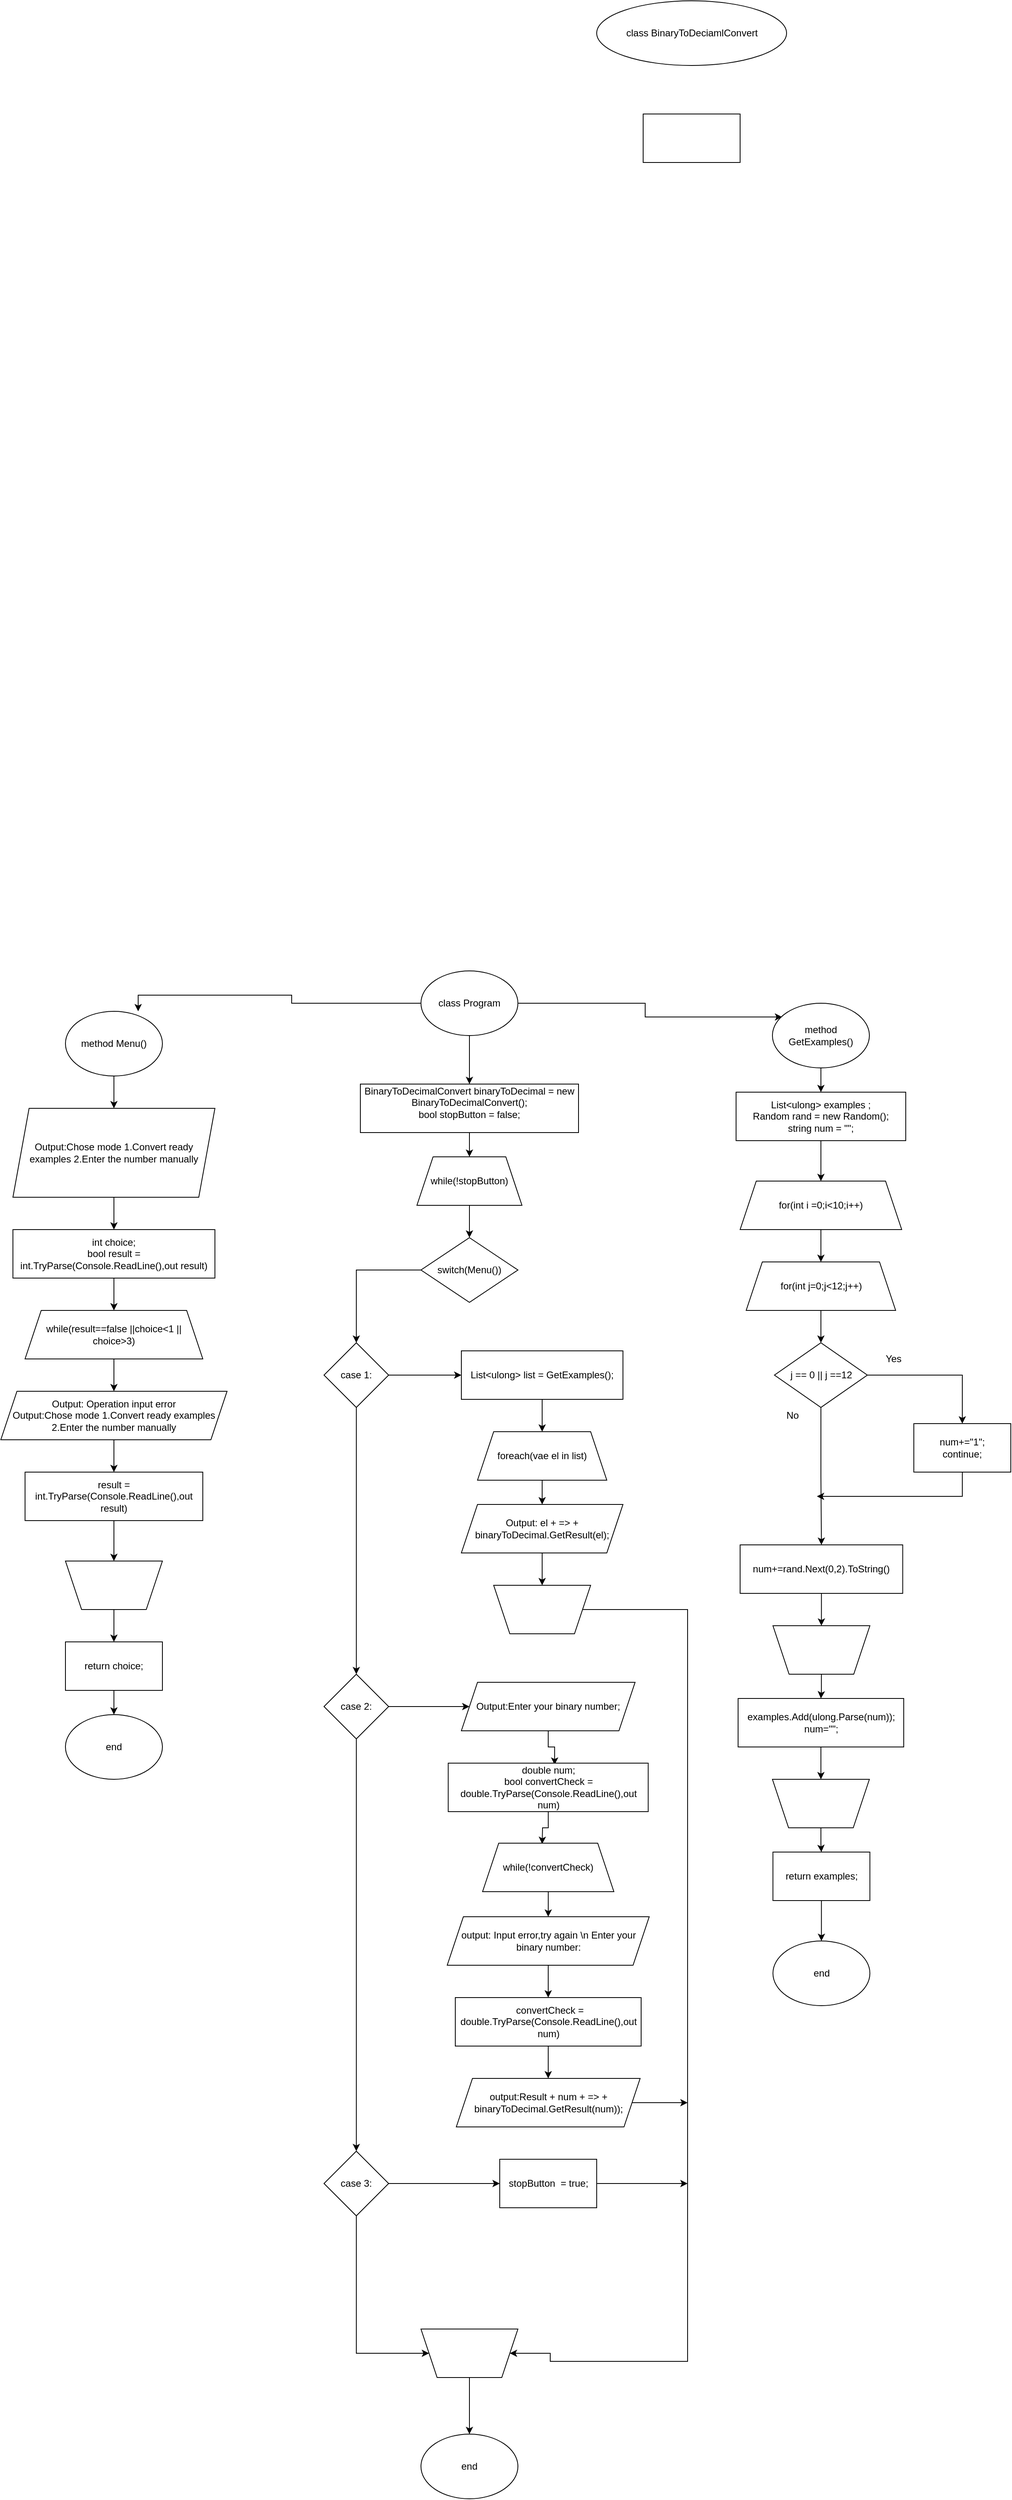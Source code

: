 <mxfile version="15.5.0" type="github">
  <diagram id="lxE2VkOdqUIYpiyDrDei" name="Page-1">
    <mxGraphModel dx="868" dy="1690" grid="1" gridSize="10" guides="1" tooltips="1" connect="1" arrows="1" fold="1" page="1" pageScale="1" pageWidth="827" pageHeight="1169" math="0" shadow="0">
      <root>
        <mxCell id="0" />
        <mxCell id="1" parent="0" />
        <mxCell id="0BagbGhijmzTopwAj-QU-45" style="edgeStyle=orthogonalEdgeStyle;rounded=0;orthogonalLoop=1;jettySize=auto;html=1;entryX=0.5;entryY=0;entryDx=0;entryDy=0;" parent="1" source="0BagbGhijmzTopwAj-QU-1" target="0BagbGhijmzTopwAj-QU-44" edge="1">
          <mxGeometry relative="1" as="geometry" />
        </mxCell>
        <mxCell id="0BagbGhijmzTopwAj-QU-49" style="edgeStyle=orthogonalEdgeStyle;rounded=0;orthogonalLoop=1;jettySize=auto;html=1;entryX=0.75;entryY=0;entryDx=0;entryDy=0;entryPerimeter=0;" parent="1" source="0BagbGhijmzTopwAj-QU-1" target="0BagbGhijmzTopwAj-QU-3" edge="1">
          <mxGeometry relative="1" as="geometry" />
        </mxCell>
        <mxCell id="0BagbGhijmzTopwAj-QU-50" style="edgeStyle=orthogonalEdgeStyle;rounded=0;orthogonalLoop=1;jettySize=auto;html=1;entryX=0.1;entryY=0.213;entryDx=0;entryDy=0;entryPerimeter=0;" parent="1" source="0BagbGhijmzTopwAj-QU-1" target="0BagbGhijmzTopwAj-QU-20" edge="1">
          <mxGeometry relative="1" as="geometry">
            <mxPoint x="940" y="150" as="targetPoint" />
          </mxGeometry>
        </mxCell>
        <mxCell id="0BagbGhijmzTopwAj-QU-1" value="сlass Program" style="ellipse;whiteSpace=wrap;html=1;" parent="1" vertex="1">
          <mxGeometry x="520" y="90" width="120" height="80" as="geometry" />
        </mxCell>
        <mxCell id="0BagbGhijmzTopwAj-QU-5" style="edgeStyle=orthogonalEdgeStyle;rounded=0;orthogonalLoop=1;jettySize=auto;html=1;" parent="1" source="0BagbGhijmzTopwAj-QU-3" target="0BagbGhijmzTopwAj-QU-4" edge="1">
          <mxGeometry relative="1" as="geometry" />
        </mxCell>
        <mxCell id="0BagbGhijmzTopwAj-QU-3" value="method Menu()" style="ellipse;whiteSpace=wrap;html=1;" parent="1" vertex="1">
          <mxGeometry x="80" y="140" width="120" height="80" as="geometry" />
        </mxCell>
        <mxCell id="0BagbGhijmzTopwAj-QU-7" style="edgeStyle=orthogonalEdgeStyle;rounded=0;orthogonalLoop=1;jettySize=auto;html=1;entryX=0.5;entryY=0;entryDx=0;entryDy=0;" parent="1" source="0BagbGhijmzTopwAj-QU-4" target="0BagbGhijmzTopwAj-QU-6" edge="1">
          <mxGeometry relative="1" as="geometry" />
        </mxCell>
        <mxCell id="0BagbGhijmzTopwAj-QU-4" value="Output:Chose mode 1.Convert ready examples 2.Enter the number manually" style="shape=parallelogram;perimeter=parallelogramPerimeter;whiteSpace=wrap;html=1;fixedSize=1;" parent="1" vertex="1">
          <mxGeometry x="15" y="260" width="250" height="110" as="geometry" />
        </mxCell>
        <mxCell id="0BagbGhijmzTopwAj-QU-9" style="edgeStyle=orthogonalEdgeStyle;rounded=0;orthogonalLoop=1;jettySize=auto;html=1;entryX=0.5;entryY=0;entryDx=0;entryDy=0;" parent="1" source="0BagbGhijmzTopwAj-QU-6" target="0BagbGhijmzTopwAj-QU-8" edge="1">
          <mxGeometry relative="1" as="geometry" />
        </mxCell>
        <mxCell id="0BagbGhijmzTopwAj-QU-6" value="int choice;&lt;br&gt;bool result = int.TryParse(Console.ReadLine(),out result)" style="rounded=0;whiteSpace=wrap;html=1;" parent="1" vertex="1">
          <mxGeometry x="15" y="410" width="250" height="60" as="geometry" />
        </mxCell>
        <mxCell id="0BagbGhijmzTopwAj-QU-11" style="edgeStyle=orthogonalEdgeStyle;rounded=0;orthogonalLoop=1;jettySize=auto;html=1;entryX=0.5;entryY=0;entryDx=0;entryDy=0;" parent="1" source="0BagbGhijmzTopwAj-QU-8" target="0BagbGhijmzTopwAj-QU-10" edge="1">
          <mxGeometry relative="1" as="geometry" />
        </mxCell>
        <mxCell id="0BagbGhijmzTopwAj-QU-8" value="while(result==false ||choice&amp;lt;1 || choice&amp;gt;3)" style="shape=trapezoid;perimeter=trapezoidPerimeter;whiteSpace=wrap;html=1;fixedSize=1;" parent="1" vertex="1">
          <mxGeometry x="30" y="510" width="220" height="60" as="geometry" />
        </mxCell>
        <mxCell id="0BagbGhijmzTopwAj-QU-13" style="edgeStyle=orthogonalEdgeStyle;rounded=0;orthogonalLoop=1;jettySize=auto;html=1;entryX=0.5;entryY=0;entryDx=0;entryDy=0;" parent="1" source="0BagbGhijmzTopwAj-QU-10" target="0BagbGhijmzTopwAj-QU-12" edge="1">
          <mxGeometry relative="1" as="geometry" />
        </mxCell>
        <mxCell id="0BagbGhijmzTopwAj-QU-10" value="Output: Operation input error&lt;br&gt;Output:Chose mode 1.Convert ready examples 2.Enter the number manually" style="shape=parallelogram;perimeter=parallelogramPerimeter;whiteSpace=wrap;html=1;fixedSize=1;" parent="1" vertex="1">
          <mxGeometry y="610" width="280" height="60" as="geometry" />
        </mxCell>
        <mxCell id="0BagbGhijmzTopwAj-QU-15" style="edgeStyle=orthogonalEdgeStyle;rounded=0;orthogonalLoop=1;jettySize=auto;html=1;entryX=0.5;entryY=1;entryDx=0;entryDy=0;" parent="1" source="0BagbGhijmzTopwAj-QU-12" target="0BagbGhijmzTopwAj-QU-14" edge="1">
          <mxGeometry relative="1" as="geometry" />
        </mxCell>
        <mxCell id="0BagbGhijmzTopwAj-QU-12" value="&lt;span&gt;result = int.TryParse(Console.ReadLine(),out result)&lt;/span&gt;" style="rounded=0;whiteSpace=wrap;html=1;" parent="1" vertex="1">
          <mxGeometry x="30" y="710" width="220" height="60" as="geometry" />
        </mxCell>
        <mxCell id="0BagbGhijmzTopwAj-QU-17" style="edgeStyle=orthogonalEdgeStyle;rounded=0;orthogonalLoop=1;jettySize=auto;html=1;entryX=0.5;entryY=0;entryDx=0;entryDy=0;" parent="1" source="0BagbGhijmzTopwAj-QU-14" target="0BagbGhijmzTopwAj-QU-16" edge="1">
          <mxGeometry relative="1" as="geometry" />
        </mxCell>
        <mxCell id="0BagbGhijmzTopwAj-QU-14" value="" style="shape=trapezoid;perimeter=trapezoidPerimeter;whiteSpace=wrap;html=1;fixedSize=1;direction=west;" parent="1" vertex="1">
          <mxGeometry x="80" y="820" width="120" height="60" as="geometry" />
        </mxCell>
        <mxCell id="0BagbGhijmzTopwAj-QU-19" style="edgeStyle=orthogonalEdgeStyle;rounded=0;orthogonalLoop=1;jettySize=auto;html=1;entryX=0.5;entryY=0;entryDx=0;entryDy=0;" parent="1" source="0BagbGhijmzTopwAj-QU-16" target="0BagbGhijmzTopwAj-QU-18" edge="1">
          <mxGeometry relative="1" as="geometry" />
        </mxCell>
        <mxCell id="0BagbGhijmzTopwAj-QU-16" value="return choice;" style="rounded=0;whiteSpace=wrap;html=1;" parent="1" vertex="1">
          <mxGeometry x="80" y="920" width="120" height="60" as="geometry" />
        </mxCell>
        <mxCell id="0BagbGhijmzTopwAj-QU-18" value="end" style="ellipse;whiteSpace=wrap;html=1;" parent="1" vertex="1">
          <mxGeometry x="80" y="1010" width="120" height="80" as="geometry" />
        </mxCell>
        <mxCell id="0BagbGhijmzTopwAj-QU-22" style="edgeStyle=orthogonalEdgeStyle;rounded=0;orthogonalLoop=1;jettySize=auto;html=1;entryX=0.5;entryY=0;entryDx=0;entryDy=0;" parent="1" source="0BagbGhijmzTopwAj-QU-20" target="0BagbGhijmzTopwAj-QU-21" edge="1">
          <mxGeometry relative="1" as="geometry" />
        </mxCell>
        <mxCell id="0BagbGhijmzTopwAj-QU-20" value="method GetExamples()" style="ellipse;whiteSpace=wrap;html=1;" parent="1" vertex="1">
          <mxGeometry x="955" y="130" width="120" height="80" as="geometry" />
        </mxCell>
        <mxCell id="0BagbGhijmzTopwAj-QU-24" style="edgeStyle=orthogonalEdgeStyle;rounded=0;orthogonalLoop=1;jettySize=auto;html=1;entryX=0.5;entryY=0;entryDx=0;entryDy=0;" parent="1" source="0BagbGhijmzTopwAj-QU-21" target="0BagbGhijmzTopwAj-QU-23" edge="1">
          <mxGeometry relative="1" as="geometry" />
        </mxCell>
        <mxCell id="0BagbGhijmzTopwAj-QU-21" value="List&amp;lt;ulong&amp;gt; examples ;&lt;br&gt;Random rand = new Random();&lt;br&gt;string num = &quot;&quot;;" style="rounded=0;whiteSpace=wrap;html=1;" parent="1" vertex="1">
          <mxGeometry x="910" y="240" width="210" height="60" as="geometry" />
        </mxCell>
        <mxCell id="0BagbGhijmzTopwAj-QU-26" style="edgeStyle=orthogonalEdgeStyle;rounded=0;orthogonalLoop=1;jettySize=auto;html=1;" parent="1" source="0BagbGhijmzTopwAj-QU-23" target="0BagbGhijmzTopwAj-QU-25" edge="1">
          <mxGeometry relative="1" as="geometry" />
        </mxCell>
        <mxCell id="0BagbGhijmzTopwAj-QU-23" value="for(int i =0;i&amp;lt;10;i++)" style="shape=trapezoid;perimeter=trapezoidPerimeter;whiteSpace=wrap;html=1;fixedSize=1;" parent="1" vertex="1">
          <mxGeometry x="915" y="350" width="200" height="60" as="geometry" />
        </mxCell>
        <mxCell id="0BagbGhijmzTopwAj-QU-28" style="edgeStyle=orthogonalEdgeStyle;rounded=0;orthogonalLoop=1;jettySize=auto;html=1;" parent="1" source="0BagbGhijmzTopwAj-QU-25" target="0BagbGhijmzTopwAj-QU-27" edge="1">
          <mxGeometry relative="1" as="geometry" />
        </mxCell>
        <mxCell id="0BagbGhijmzTopwAj-QU-25" value="for(int j=0;j&amp;lt;12;j++)" style="shape=trapezoid;perimeter=trapezoidPerimeter;whiteSpace=wrap;html=1;fixedSize=1;" parent="1" vertex="1">
          <mxGeometry x="922.5" y="450" width="185" height="60" as="geometry" />
        </mxCell>
        <mxCell id="0BagbGhijmzTopwAj-QU-30" style="edgeStyle=orthogonalEdgeStyle;rounded=0;orthogonalLoop=1;jettySize=auto;html=1;entryX=0.5;entryY=0;entryDx=0;entryDy=0;" parent="1" source="0BagbGhijmzTopwAj-QU-27" target="0BagbGhijmzTopwAj-QU-29" edge="1">
          <mxGeometry relative="1" as="geometry" />
        </mxCell>
        <mxCell id="0BagbGhijmzTopwAj-QU-32" style="edgeStyle=orthogonalEdgeStyle;rounded=0;orthogonalLoop=1;jettySize=auto;html=1;entryX=0.5;entryY=0;entryDx=0;entryDy=0;" parent="1" source="0BagbGhijmzTopwAj-QU-27" target="0BagbGhijmzTopwAj-QU-34" edge="1">
          <mxGeometry relative="1" as="geometry">
            <mxPoint x="1015" y="750" as="targetPoint" />
          </mxGeometry>
        </mxCell>
        <mxCell id="0BagbGhijmzTopwAj-QU-27" value="j == 0 || j ==12" style="rhombus;whiteSpace=wrap;html=1;" parent="1" vertex="1">
          <mxGeometry x="957.5" y="550" width="115" height="80" as="geometry" />
        </mxCell>
        <mxCell id="0BagbGhijmzTopwAj-QU-33" style="edgeStyle=orthogonalEdgeStyle;rounded=0;orthogonalLoop=1;jettySize=auto;html=1;" parent="1" source="0BagbGhijmzTopwAj-QU-29" edge="1">
          <mxGeometry relative="1" as="geometry">
            <mxPoint x="1010" y="740" as="targetPoint" />
            <Array as="points">
              <mxPoint x="1190" y="740" />
              <mxPoint x="1040" y="740" />
            </Array>
          </mxGeometry>
        </mxCell>
        <mxCell id="0BagbGhijmzTopwAj-QU-29" value="num+=&quot;1&quot;;&lt;br&gt;continue;" style="rounded=0;whiteSpace=wrap;html=1;" parent="1" vertex="1">
          <mxGeometry x="1130" y="650" width="120" height="60" as="geometry" />
        </mxCell>
        <mxCell id="0BagbGhijmzTopwAj-QU-31" value="Yes" style="text;html=1;strokeColor=none;fillColor=none;align=center;verticalAlign=middle;whiteSpace=wrap;rounded=0;" parent="1" vertex="1">
          <mxGeometry x="1075" y="555" width="60" height="30" as="geometry" />
        </mxCell>
        <mxCell id="0BagbGhijmzTopwAj-QU-37" style="edgeStyle=orthogonalEdgeStyle;rounded=0;orthogonalLoop=1;jettySize=auto;html=1;" parent="1" source="0BagbGhijmzTopwAj-QU-34" target="0BagbGhijmzTopwAj-QU-36" edge="1">
          <mxGeometry relative="1" as="geometry" />
        </mxCell>
        <mxCell id="0BagbGhijmzTopwAj-QU-34" value="num+=rand.Next(0,2).ToString()" style="rounded=0;whiteSpace=wrap;html=1;" parent="1" vertex="1">
          <mxGeometry x="915" y="800" width="201.25" height="60" as="geometry" />
        </mxCell>
        <mxCell id="0BagbGhijmzTopwAj-QU-39" style="edgeStyle=orthogonalEdgeStyle;rounded=0;orthogonalLoop=1;jettySize=auto;html=1;entryX=0.5;entryY=0;entryDx=0;entryDy=0;" parent="1" source="0BagbGhijmzTopwAj-QU-36" target="0BagbGhijmzTopwAj-QU-38" edge="1">
          <mxGeometry relative="1" as="geometry" />
        </mxCell>
        <mxCell id="0BagbGhijmzTopwAj-QU-36" value="" style="shape=trapezoid;perimeter=trapezoidPerimeter;whiteSpace=wrap;html=1;fixedSize=1;direction=west;" parent="1" vertex="1">
          <mxGeometry x="955.63" y="900" width="120" height="60" as="geometry" />
        </mxCell>
        <mxCell id="0BagbGhijmzTopwAj-QU-41" style="edgeStyle=orthogonalEdgeStyle;rounded=0;orthogonalLoop=1;jettySize=auto;html=1;" parent="1" source="0BagbGhijmzTopwAj-QU-38" target="0BagbGhijmzTopwAj-QU-40" edge="1">
          <mxGeometry relative="1" as="geometry" />
        </mxCell>
        <mxCell id="0BagbGhijmzTopwAj-QU-38" value="examples.Add(ulong.Parse(num));&lt;br&gt;num=&quot;&quot;;" style="rounded=0;whiteSpace=wrap;html=1;" parent="1" vertex="1">
          <mxGeometry x="912.5" y="990" width="205" height="60" as="geometry" />
        </mxCell>
        <mxCell id="0BagbGhijmzTopwAj-QU-43" style="edgeStyle=orthogonalEdgeStyle;rounded=0;orthogonalLoop=1;jettySize=auto;html=1;" parent="1" source="0BagbGhijmzTopwAj-QU-40" target="0BagbGhijmzTopwAj-QU-42" edge="1">
          <mxGeometry relative="1" as="geometry" />
        </mxCell>
        <mxCell id="0BagbGhijmzTopwAj-QU-40" value="" style="shape=trapezoid;perimeter=trapezoidPerimeter;whiteSpace=wrap;html=1;fixedSize=1;direction=west;" parent="1" vertex="1">
          <mxGeometry x="955" y="1090" width="120" height="60" as="geometry" />
        </mxCell>
        <mxCell id="0BagbGhijmzTopwAj-QU-94" style="edgeStyle=orthogonalEdgeStyle;rounded=0;orthogonalLoop=1;jettySize=auto;html=1;entryX=0.5;entryY=0;entryDx=0;entryDy=0;" parent="1" source="0BagbGhijmzTopwAj-QU-42" target="0BagbGhijmzTopwAj-QU-93" edge="1">
          <mxGeometry relative="1" as="geometry" />
        </mxCell>
        <mxCell id="0BagbGhijmzTopwAj-QU-42" value="return examples;" style="rounded=0;whiteSpace=wrap;html=1;" parent="1" vertex="1">
          <mxGeometry x="955.63" y="1180" width="120" height="60" as="geometry" />
        </mxCell>
        <mxCell id="0BagbGhijmzTopwAj-QU-47" style="edgeStyle=orthogonalEdgeStyle;rounded=0;orthogonalLoop=1;jettySize=auto;html=1;entryX=0.5;entryY=0;entryDx=0;entryDy=0;" parent="1" source="0BagbGhijmzTopwAj-QU-44" target="0BagbGhijmzTopwAj-QU-46" edge="1">
          <mxGeometry relative="1" as="geometry" />
        </mxCell>
        <mxCell id="0BagbGhijmzTopwAj-QU-44" value="BinaryToDecimalConvert binaryToDecimal = new BinaryToDecimalConvert();&lt;br&gt;bool stopButton = false;&lt;br&gt;&amp;nbsp;" style="rounded=0;whiteSpace=wrap;html=1;" parent="1" vertex="1">
          <mxGeometry x="445" y="230" width="270" height="60" as="geometry" />
        </mxCell>
        <mxCell id="0BagbGhijmzTopwAj-QU-51" style="edgeStyle=orthogonalEdgeStyle;rounded=0;orthogonalLoop=1;jettySize=auto;html=1;entryX=0.5;entryY=0;entryDx=0;entryDy=0;" parent="1" source="0BagbGhijmzTopwAj-QU-46" target="0BagbGhijmzTopwAj-QU-48" edge="1">
          <mxGeometry relative="1" as="geometry" />
        </mxCell>
        <mxCell id="0BagbGhijmzTopwAj-QU-46" value="while(!stopButton)" style="shape=trapezoid;perimeter=trapezoidPerimeter;whiteSpace=wrap;html=1;fixedSize=1;" parent="1" vertex="1">
          <mxGeometry x="515" y="320" width="130" height="60" as="geometry" />
        </mxCell>
        <mxCell id="0BagbGhijmzTopwAj-QU-56" style="edgeStyle=orthogonalEdgeStyle;rounded=0;orthogonalLoop=1;jettySize=auto;html=1;entryX=0.5;entryY=0;entryDx=0;entryDy=0;" parent="1" source="0BagbGhijmzTopwAj-QU-48" target="0BagbGhijmzTopwAj-QU-52" edge="1">
          <mxGeometry relative="1" as="geometry" />
        </mxCell>
        <mxCell id="0BagbGhijmzTopwAj-QU-48" value="switch(Menu())" style="rhombus;whiteSpace=wrap;html=1;" parent="1" vertex="1">
          <mxGeometry x="520" y="420" width="120" height="80" as="geometry" />
        </mxCell>
        <mxCell id="0BagbGhijmzTopwAj-QU-55" style="edgeStyle=orthogonalEdgeStyle;rounded=0;orthogonalLoop=1;jettySize=auto;html=1;entryX=0;entryY=0.5;entryDx=0;entryDy=0;" parent="1" source="0BagbGhijmzTopwAj-QU-52" target="0BagbGhijmzTopwAj-QU-53" edge="1">
          <mxGeometry relative="1" as="geometry" />
        </mxCell>
        <mxCell id="0BagbGhijmzTopwAj-QU-64" style="edgeStyle=orthogonalEdgeStyle;rounded=0;orthogonalLoop=1;jettySize=auto;html=1;entryX=0.5;entryY=0;entryDx=0;entryDy=0;" parent="1" source="0BagbGhijmzTopwAj-QU-52" target="0BagbGhijmzTopwAj-QU-63" edge="1">
          <mxGeometry relative="1" as="geometry" />
        </mxCell>
        <mxCell id="0BagbGhijmzTopwAj-QU-52" value="case 1:" style="rhombus;whiteSpace=wrap;html=1;" parent="1" vertex="1">
          <mxGeometry x="400" y="550" width="80" height="80" as="geometry" />
        </mxCell>
        <mxCell id="0BagbGhijmzTopwAj-QU-58" style="edgeStyle=orthogonalEdgeStyle;rounded=0;orthogonalLoop=1;jettySize=auto;html=1;entryX=0.5;entryY=0;entryDx=0;entryDy=0;" parent="1" source="0BagbGhijmzTopwAj-QU-53" target="0BagbGhijmzTopwAj-QU-57" edge="1">
          <mxGeometry relative="1" as="geometry" />
        </mxCell>
        <mxCell id="0BagbGhijmzTopwAj-QU-53" value="List&amp;lt;ulong&amp;gt; list = GetExamples();" style="rounded=0;whiteSpace=wrap;html=1;" parent="1" vertex="1">
          <mxGeometry x="570" y="560" width="200" height="60" as="geometry" />
        </mxCell>
        <mxCell id="0BagbGhijmzTopwAj-QU-60" style="edgeStyle=orthogonalEdgeStyle;rounded=0;orthogonalLoop=1;jettySize=auto;html=1;" parent="1" source="0BagbGhijmzTopwAj-QU-57" target="0BagbGhijmzTopwAj-QU-59" edge="1">
          <mxGeometry relative="1" as="geometry" />
        </mxCell>
        <mxCell id="0BagbGhijmzTopwAj-QU-57" value="foreach(vae el in list)" style="shape=trapezoid;perimeter=trapezoidPerimeter;whiteSpace=wrap;html=1;fixedSize=1;" parent="1" vertex="1">
          <mxGeometry x="590" y="660" width="160" height="60" as="geometry" />
        </mxCell>
        <mxCell id="0BagbGhijmzTopwAj-QU-62" style="edgeStyle=orthogonalEdgeStyle;rounded=0;orthogonalLoop=1;jettySize=auto;html=1;" parent="1" source="0BagbGhijmzTopwAj-QU-59" target="0BagbGhijmzTopwAj-QU-61" edge="1">
          <mxGeometry relative="1" as="geometry" />
        </mxCell>
        <mxCell id="0BagbGhijmzTopwAj-QU-59" value="Output: el + =&amp;gt; + binaryToDecimal.GetResult(el);" style="shape=parallelogram;perimeter=parallelogramPerimeter;whiteSpace=wrap;html=1;fixedSize=1;" parent="1" vertex="1">
          <mxGeometry x="570" y="750" width="200" height="60" as="geometry" />
        </mxCell>
        <mxCell id="0BagbGhijmzTopwAj-QU-82" style="edgeStyle=orthogonalEdgeStyle;rounded=0;orthogonalLoop=1;jettySize=auto;html=1;entryX=0;entryY=0.5;entryDx=0;entryDy=0;" parent="1" source="0BagbGhijmzTopwAj-QU-61" target="0BagbGhijmzTopwAj-QU-85" edge="1">
          <mxGeometry relative="1" as="geometry">
            <mxPoint x="850" y="1810" as="targetPoint" />
            <Array as="points">
              <mxPoint x="850" y="880" />
              <mxPoint x="850" y="1810" />
              <mxPoint x="680" y="1810" />
              <mxPoint x="680" y="1800" />
            </Array>
          </mxGeometry>
        </mxCell>
        <mxCell id="0BagbGhijmzTopwAj-QU-61" value="" style="shape=trapezoid;perimeter=trapezoidPerimeter;whiteSpace=wrap;html=1;fixedSize=1;direction=west;" parent="1" vertex="1">
          <mxGeometry x="610" y="850" width="120" height="60" as="geometry" />
        </mxCell>
        <mxCell id="0BagbGhijmzTopwAj-QU-69" style="edgeStyle=orthogonalEdgeStyle;rounded=0;orthogonalLoop=1;jettySize=auto;html=1;" parent="1" source="0BagbGhijmzTopwAj-QU-63" target="0BagbGhijmzTopwAj-QU-66" edge="1">
          <mxGeometry relative="1" as="geometry" />
        </mxCell>
        <mxCell id="0BagbGhijmzTopwAj-QU-79" style="edgeStyle=orthogonalEdgeStyle;rounded=0;orthogonalLoop=1;jettySize=auto;html=1;entryX=0.5;entryY=0;entryDx=0;entryDy=0;" parent="1" source="0BagbGhijmzTopwAj-QU-63" target="0BagbGhijmzTopwAj-QU-78" edge="1">
          <mxGeometry relative="1" as="geometry" />
        </mxCell>
        <mxCell id="0BagbGhijmzTopwAj-QU-63" value="case 2:" style="rhombus;whiteSpace=wrap;html=1;" parent="1" vertex="1">
          <mxGeometry x="400" y="960" width="80" height="80" as="geometry" />
        </mxCell>
        <mxCell id="0BagbGhijmzTopwAj-QU-68" style="edgeStyle=orthogonalEdgeStyle;rounded=0;orthogonalLoop=1;jettySize=auto;html=1;entryX=0.532;entryY=0.033;entryDx=0;entryDy=0;entryPerimeter=0;" parent="1" source="0BagbGhijmzTopwAj-QU-66" target="0BagbGhijmzTopwAj-QU-67" edge="1">
          <mxGeometry relative="1" as="geometry" />
        </mxCell>
        <mxCell id="0BagbGhijmzTopwAj-QU-66" value="Output:Enter your binary number;" style="shape=parallelogram;perimeter=parallelogramPerimeter;whiteSpace=wrap;html=1;fixedSize=1;" parent="1" vertex="1">
          <mxGeometry x="570" y="970" width="215" height="60" as="geometry" />
        </mxCell>
        <mxCell id="0BagbGhijmzTopwAj-QU-71" style="edgeStyle=orthogonalEdgeStyle;rounded=0;orthogonalLoop=1;jettySize=auto;html=1;" parent="1" source="0BagbGhijmzTopwAj-QU-67" edge="1">
          <mxGeometry relative="1" as="geometry">
            <mxPoint x="670" y="1170" as="targetPoint" />
          </mxGeometry>
        </mxCell>
        <mxCell id="0BagbGhijmzTopwAj-QU-67" value="double num;&lt;br&gt;bool convertCheck = double.TryParse(Console.ReadLine(),out num)" style="rounded=0;whiteSpace=wrap;html=1;" parent="1" vertex="1">
          <mxGeometry x="553.75" y="1070" width="247.5" height="60" as="geometry" />
        </mxCell>
        <mxCell id="0BagbGhijmzTopwAj-QU-73" style="edgeStyle=orthogonalEdgeStyle;rounded=0;orthogonalLoop=1;jettySize=auto;html=1;entryX=0.5;entryY=0;entryDx=0;entryDy=0;" parent="1" source="0BagbGhijmzTopwAj-QU-70" target="0BagbGhijmzTopwAj-QU-72" edge="1">
          <mxGeometry relative="1" as="geometry" />
        </mxCell>
        <mxCell id="0BagbGhijmzTopwAj-QU-70" value="while(!convertCheck)" style="shape=trapezoid;perimeter=trapezoidPerimeter;whiteSpace=wrap;html=1;fixedSize=1;" parent="1" vertex="1">
          <mxGeometry x="596.25" y="1169" width="162.5" height="60" as="geometry" />
        </mxCell>
        <mxCell id="0BagbGhijmzTopwAj-QU-75" style="edgeStyle=orthogonalEdgeStyle;rounded=0;orthogonalLoop=1;jettySize=auto;html=1;entryX=0.5;entryY=0;entryDx=0;entryDy=0;" parent="1" source="0BagbGhijmzTopwAj-QU-72" target="0BagbGhijmzTopwAj-QU-74" edge="1">
          <mxGeometry relative="1" as="geometry" />
        </mxCell>
        <mxCell id="0BagbGhijmzTopwAj-QU-72" value="output: Input error,try again \n Enter your binary number:" style="shape=parallelogram;perimeter=parallelogramPerimeter;whiteSpace=wrap;html=1;fixedSize=1;" parent="1" vertex="1">
          <mxGeometry x="552.5" y="1260" width="250" height="60" as="geometry" />
        </mxCell>
        <mxCell id="0BagbGhijmzTopwAj-QU-77" style="edgeStyle=orthogonalEdgeStyle;rounded=0;orthogonalLoop=1;jettySize=auto;html=1;entryX=0.5;entryY=0;entryDx=0;entryDy=0;" parent="1" source="0BagbGhijmzTopwAj-QU-74" target="0BagbGhijmzTopwAj-QU-76" edge="1">
          <mxGeometry relative="1" as="geometry" />
        </mxCell>
        <mxCell id="0BagbGhijmzTopwAj-QU-74" value="&lt;span&gt;&amp;nbsp;convertCheck = double.TryParse(Console.ReadLine(),out num)&lt;/span&gt;" style="rounded=0;whiteSpace=wrap;html=1;" parent="1" vertex="1">
          <mxGeometry x="562.5" y="1360" width="230" height="60" as="geometry" />
        </mxCell>
        <mxCell id="0BagbGhijmzTopwAj-QU-83" style="edgeStyle=orthogonalEdgeStyle;rounded=0;orthogonalLoop=1;jettySize=auto;html=1;" parent="1" source="0BagbGhijmzTopwAj-QU-76" edge="1">
          <mxGeometry relative="1" as="geometry">
            <mxPoint x="850" y="1490" as="targetPoint" />
          </mxGeometry>
        </mxCell>
        <mxCell id="0BagbGhijmzTopwAj-QU-76" value="output:Result + num + =&amp;gt; + binaryToDecimal.GetResult(num));" style="shape=parallelogram;perimeter=parallelogramPerimeter;whiteSpace=wrap;html=1;fixedSize=1;" parent="1" vertex="1">
          <mxGeometry x="563.75" y="1460" width="227.5" height="60" as="geometry" />
        </mxCell>
        <mxCell id="0BagbGhijmzTopwAj-QU-81" style="edgeStyle=orthogonalEdgeStyle;rounded=0;orthogonalLoop=1;jettySize=auto;html=1;entryX=0;entryY=0.5;entryDx=0;entryDy=0;" parent="1" source="0BagbGhijmzTopwAj-QU-78" target="0BagbGhijmzTopwAj-QU-80" edge="1">
          <mxGeometry relative="1" as="geometry" />
        </mxCell>
        <mxCell id="0BagbGhijmzTopwAj-QU-87" style="edgeStyle=orthogonalEdgeStyle;rounded=0;orthogonalLoop=1;jettySize=auto;html=1;" parent="1" source="0BagbGhijmzTopwAj-QU-78" target="0BagbGhijmzTopwAj-QU-85" edge="1">
          <mxGeometry relative="1" as="geometry">
            <mxPoint x="440" y="1800" as="targetPoint" />
            <Array as="points">
              <mxPoint x="440" y="1800" />
            </Array>
          </mxGeometry>
        </mxCell>
        <mxCell id="0BagbGhijmzTopwAj-QU-78" value="case 3:" style="rhombus;whiteSpace=wrap;html=1;" parent="1" vertex="1">
          <mxGeometry x="400" y="1550" width="80" height="80" as="geometry" />
        </mxCell>
        <mxCell id="0BagbGhijmzTopwAj-QU-84" style="edgeStyle=orthogonalEdgeStyle;rounded=0;orthogonalLoop=1;jettySize=auto;html=1;" parent="1" source="0BagbGhijmzTopwAj-QU-80" edge="1">
          <mxGeometry relative="1" as="geometry">
            <mxPoint x="850" y="1590" as="targetPoint" />
          </mxGeometry>
        </mxCell>
        <mxCell id="0BagbGhijmzTopwAj-QU-80" value="stopButton&amp;nbsp; = true;" style="rounded=0;whiteSpace=wrap;html=1;" parent="1" vertex="1">
          <mxGeometry x="617.5" y="1560" width="120" height="60" as="geometry" />
        </mxCell>
        <mxCell id="0BagbGhijmzTopwAj-QU-92" style="edgeStyle=orthogonalEdgeStyle;rounded=0;orthogonalLoop=1;jettySize=auto;html=1;" parent="1" source="0BagbGhijmzTopwAj-QU-85" target="0BagbGhijmzTopwAj-QU-91" edge="1">
          <mxGeometry relative="1" as="geometry" />
        </mxCell>
        <mxCell id="0BagbGhijmzTopwAj-QU-85" value="" style="shape=trapezoid;perimeter=trapezoidPerimeter;whiteSpace=wrap;html=1;fixedSize=1;direction=west;" parent="1" vertex="1">
          <mxGeometry x="520" y="1770" width="120" height="60" as="geometry" />
        </mxCell>
        <mxCell id="0BagbGhijmzTopwAj-QU-91" value="end" style="ellipse;whiteSpace=wrap;html=1;" parent="1" vertex="1">
          <mxGeometry x="520" y="1900" width="120" height="80" as="geometry" />
        </mxCell>
        <mxCell id="0BagbGhijmzTopwAj-QU-93" value="end" style="ellipse;whiteSpace=wrap;html=1;" parent="1" vertex="1">
          <mxGeometry x="955.63" y="1290" width="120" height="80" as="geometry" />
        </mxCell>
        <mxCell id="0BagbGhijmzTopwAj-QU-95" value="class BinaryToDeciamlConvert&lt;br&gt;" style="ellipse;whiteSpace=wrap;html=1;" parent="1" vertex="1">
          <mxGeometry x="737.5" y="-1110" width="235" height="80" as="geometry" />
        </mxCell>
        <mxCell id="0BagbGhijmzTopwAj-QU-96" value="" style="rounded=0;whiteSpace=wrap;html=1;" parent="1" vertex="1">
          <mxGeometry x="795" y="-970" width="120" height="60" as="geometry" />
        </mxCell>
        <mxCell id="62HERm9EmkKdiQp9v8M5-1" value="No&lt;br&gt;" style="text;html=1;strokeColor=none;fillColor=none;align=center;verticalAlign=middle;whiteSpace=wrap;rounded=0;" vertex="1" parent="1">
          <mxGeometry x="950" y="625" width="60" height="30" as="geometry" />
        </mxCell>
      </root>
    </mxGraphModel>
  </diagram>
</mxfile>
